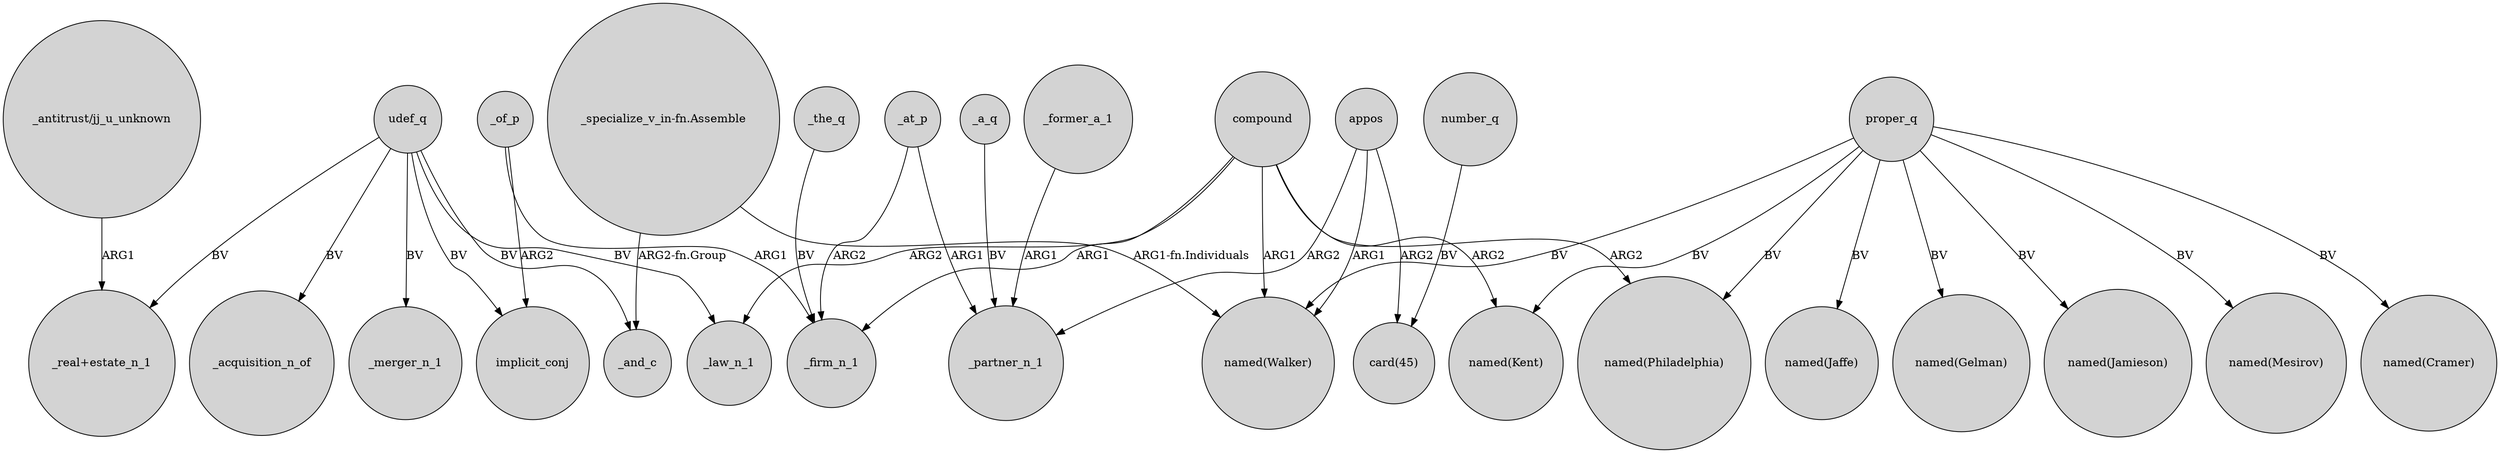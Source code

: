 digraph {
	node [shape=circle style=filled]
	compound -> _law_n_1 [label=ARG2]
	"_specialize_v_in-fn.Assemble" -> "named(Walker)" [label="ARG1-fn.Individuals"]
	proper_q -> "named(Jaffe)" [label=BV]
	compound -> "named(Philadelphia)" [label=ARG2]
	_a_q -> _partner_n_1 [label=BV]
	compound -> "named(Walker)" [label=ARG1]
	proper_q -> "named(Gelman)" [label=BV]
	proper_q -> "named(Jamieson)" [label=BV]
	proper_q -> "named(Philadelphia)" [label=BV]
	_of_p -> implicit_conj [label=ARG2]
	appos -> _partner_n_1 [label=ARG2]
	compound -> "named(Kent)" [label=ARG2]
	udef_q -> _and_c [label=BV]
	_former_a_1 -> _partner_n_1 [label=ARG1]
	_at_p -> _partner_n_1 [label=ARG1]
	proper_q -> "named(Mesirov)" [label=BV]
	_the_q -> _firm_n_1 [label=BV]
	number_q -> "card(45)" [label=BV]
	appos -> "named(Walker)" [label=ARG1]
	proper_q -> "named(Cramer)" [label=BV]
	compound -> _firm_n_1 [label=ARG1]
	"_antitrust/jj_u_unknown" -> "_real+estate_n_1" [label=ARG1]
	_of_p -> _firm_n_1 [label=ARG1]
	proper_q -> "named(Walker)" [label=BV]
	udef_q -> _law_n_1 [label=BV]
	_at_p -> _firm_n_1 [label=ARG2]
	appos -> "card(45)" [label=ARG2]
	"_specialize_v_in-fn.Assemble" -> _and_c [label="ARG2-fn.Group"]
	udef_q -> "_real+estate_n_1" [label=BV]
	proper_q -> "named(Kent)" [label=BV]
	udef_q -> _merger_n_1 [label=BV]
	udef_q -> implicit_conj [label=BV]
	udef_q -> _acquisition_n_of [label=BV]
}
